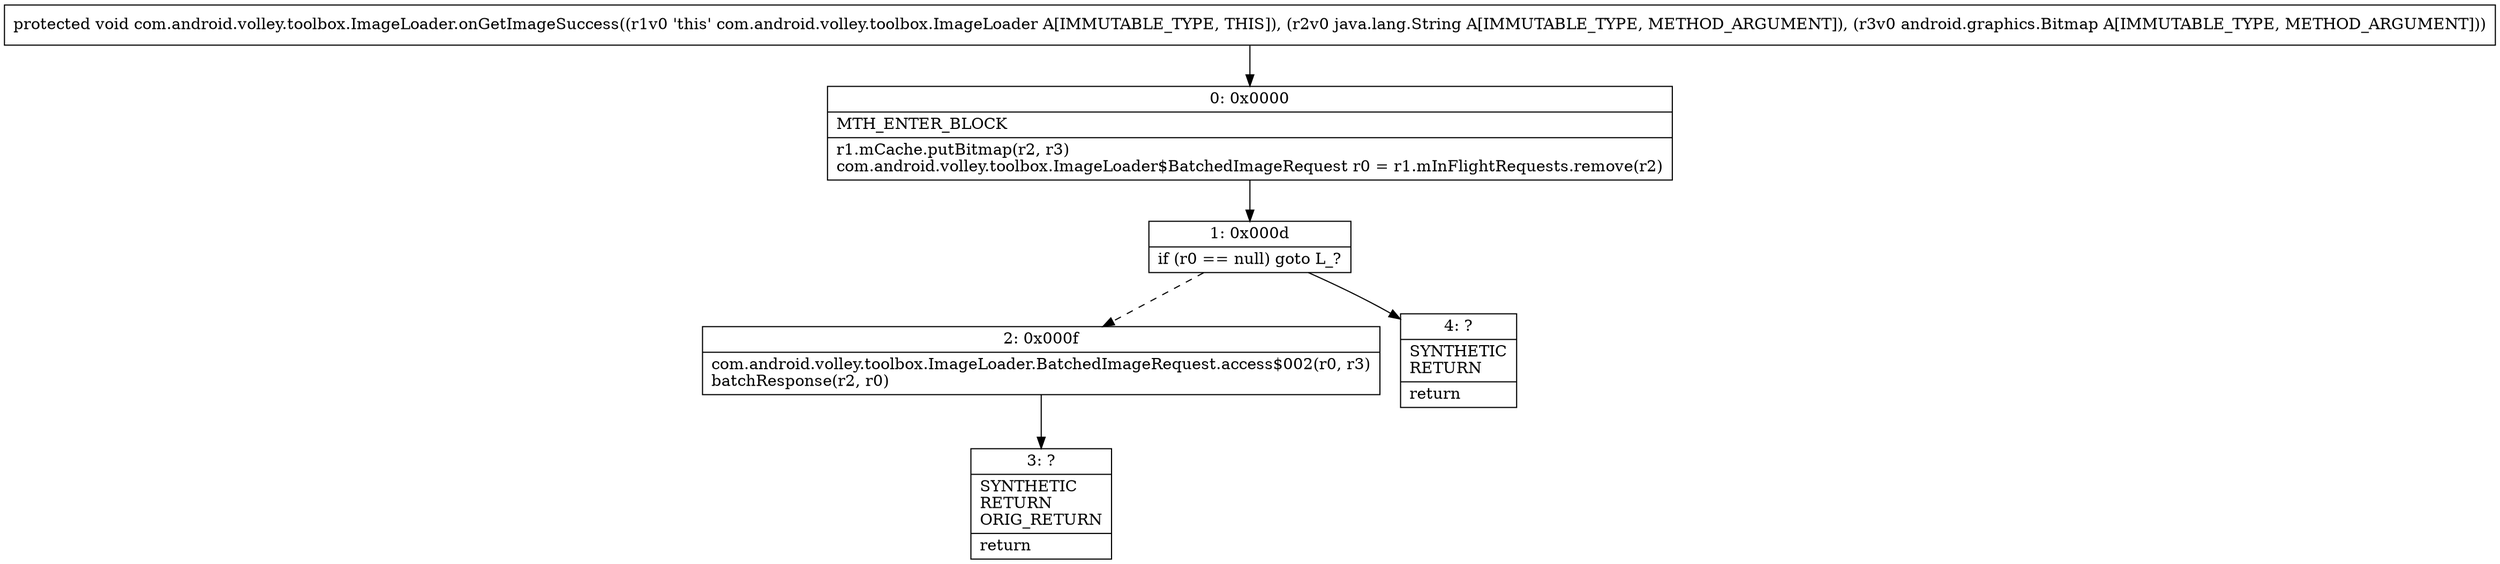 digraph "CFG forcom.android.volley.toolbox.ImageLoader.onGetImageSuccess(Ljava\/lang\/String;Landroid\/graphics\/Bitmap;)V" {
Node_0 [shape=record,label="{0\:\ 0x0000|MTH_ENTER_BLOCK\l|r1.mCache.putBitmap(r2, r3)\lcom.android.volley.toolbox.ImageLoader$BatchedImageRequest r0 = r1.mInFlightRequests.remove(r2)\l}"];
Node_1 [shape=record,label="{1\:\ 0x000d|if (r0 == null) goto L_?\l}"];
Node_2 [shape=record,label="{2\:\ 0x000f|com.android.volley.toolbox.ImageLoader.BatchedImageRequest.access$002(r0, r3)\lbatchResponse(r2, r0)\l}"];
Node_3 [shape=record,label="{3\:\ ?|SYNTHETIC\lRETURN\lORIG_RETURN\l|return\l}"];
Node_4 [shape=record,label="{4\:\ ?|SYNTHETIC\lRETURN\l|return\l}"];
MethodNode[shape=record,label="{protected void com.android.volley.toolbox.ImageLoader.onGetImageSuccess((r1v0 'this' com.android.volley.toolbox.ImageLoader A[IMMUTABLE_TYPE, THIS]), (r2v0 java.lang.String A[IMMUTABLE_TYPE, METHOD_ARGUMENT]), (r3v0 android.graphics.Bitmap A[IMMUTABLE_TYPE, METHOD_ARGUMENT])) }"];
MethodNode -> Node_0;
Node_0 -> Node_1;
Node_1 -> Node_2[style=dashed];
Node_1 -> Node_4;
Node_2 -> Node_3;
}

